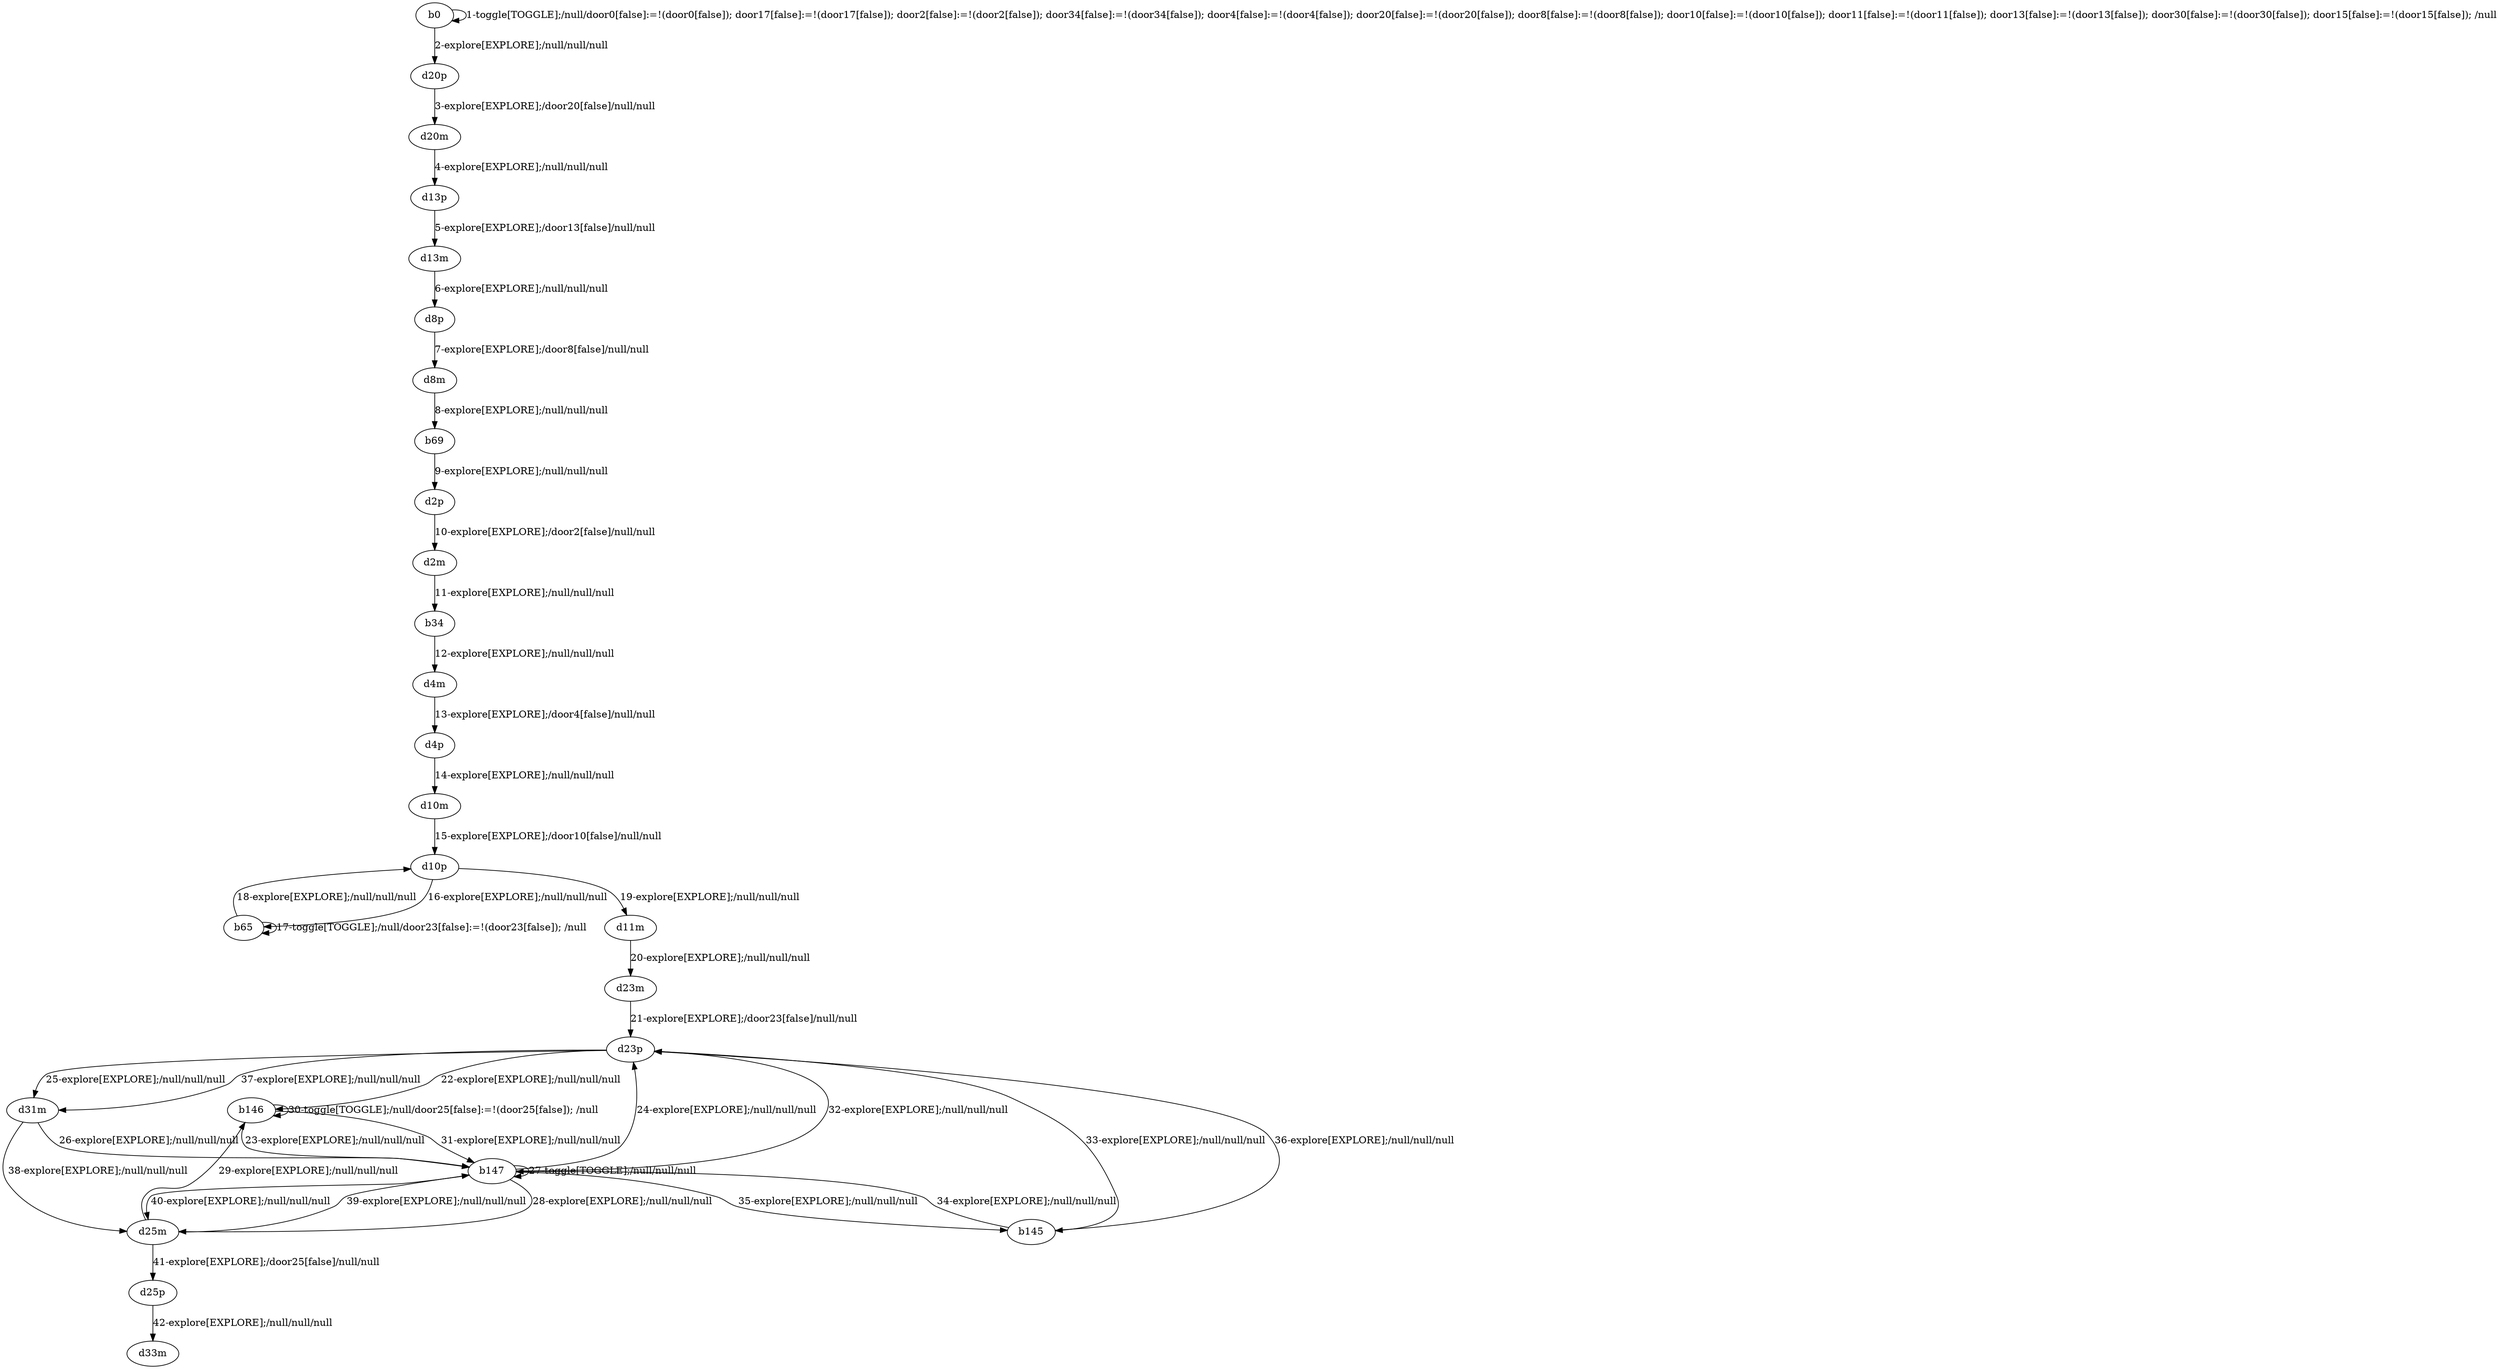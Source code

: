 # Total number of goals covered by this test: 5
# b145 --> b147
# b146 --> b146
# d25m --> d25p
# d25p --> d33m
# d31m --> d25m

digraph g {
"b0" -> "b0" [label = "1-toggle[TOGGLE];/null/door0[false]:=!(door0[false]); door17[false]:=!(door17[false]); door2[false]:=!(door2[false]); door34[false]:=!(door34[false]); door4[false]:=!(door4[false]); door20[false]:=!(door20[false]); door8[false]:=!(door8[false]); door10[false]:=!(door10[false]); door11[false]:=!(door11[false]); door13[false]:=!(door13[false]); door30[false]:=!(door30[false]); door15[false]:=!(door15[false]); /null"];
"b0" -> "d20p" [label = "2-explore[EXPLORE];/null/null/null"];
"d20p" -> "d20m" [label = "3-explore[EXPLORE];/door20[false]/null/null"];
"d20m" -> "d13p" [label = "4-explore[EXPLORE];/null/null/null"];
"d13p" -> "d13m" [label = "5-explore[EXPLORE];/door13[false]/null/null"];
"d13m" -> "d8p" [label = "6-explore[EXPLORE];/null/null/null"];
"d8p" -> "d8m" [label = "7-explore[EXPLORE];/door8[false]/null/null"];
"d8m" -> "b69" [label = "8-explore[EXPLORE];/null/null/null"];
"b69" -> "d2p" [label = "9-explore[EXPLORE];/null/null/null"];
"d2p" -> "d2m" [label = "10-explore[EXPLORE];/door2[false]/null/null"];
"d2m" -> "b34" [label = "11-explore[EXPLORE];/null/null/null"];
"b34" -> "d4m" [label = "12-explore[EXPLORE];/null/null/null"];
"d4m" -> "d4p" [label = "13-explore[EXPLORE];/door4[false]/null/null"];
"d4p" -> "d10m" [label = "14-explore[EXPLORE];/null/null/null"];
"d10m" -> "d10p" [label = "15-explore[EXPLORE];/door10[false]/null/null"];
"d10p" -> "b65" [label = "16-explore[EXPLORE];/null/null/null"];
"b65" -> "b65" [label = "17-toggle[TOGGLE];/null/door23[false]:=!(door23[false]); /null"];
"b65" -> "d10p" [label = "18-explore[EXPLORE];/null/null/null"];
"d10p" -> "d11m" [label = "19-explore[EXPLORE];/null/null/null"];
"d11m" -> "d23m" [label = "20-explore[EXPLORE];/null/null/null"];
"d23m" -> "d23p" [label = "21-explore[EXPLORE];/door23[false]/null/null"];
"d23p" -> "b146" [label = "22-explore[EXPLORE];/null/null/null"];
"b146" -> "b147" [label = "23-explore[EXPLORE];/null/null/null"];
"b147" -> "d23p" [label = "24-explore[EXPLORE];/null/null/null"];
"d23p" -> "d31m" [label = "25-explore[EXPLORE];/null/null/null"];
"d31m" -> "b147" [label = "26-explore[EXPLORE];/null/null/null"];
"b147" -> "b147" [label = "27-toggle[TOGGLE];/null/null/null"];
"b147" -> "d25m" [label = "28-explore[EXPLORE];/null/null/null"];
"d25m" -> "b146" [label = "29-explore[EXPLORE];/null/null/null"];
"b146" -> "b146" [label = "30-toggle[TOGGLE];/null/door25[false]:=!(door25[false]); /null"];
"b146" -> "b147" [label = "31-explore[EXPLORE];/null/null/null"];
"b147" -> "d23p" [label = "32-explore[EXPLORE];/null/null/null"];
"d23p" -> "b145" [label = "33-explore[EXPLORE];/null/null/null"];
"b145" -> "b147" [label = "34-explore[EXPLORE];/null/null/null"];
"b147" -> "b145" [label = "35-explore[EXPLORE];/null/null/null"];
"b145" -> "d23p" [label = "36-explore[EXPLORE];/null/null/null"];
"d23p" -> "d31m" [label = "37-explore[EXPLORE];/null/null/null"];
"d31m" -> "d25m" [label = "38-explore[EXPLORE];/null/null/null"];
"d25m" -> "b147" [label = "39-explore[EXPLORE];/null/null/null"];
"b147" -> "d25m" [label = "40-explore[EXPLORE];/null/null/null"];
"d25m" -> "d25p" [label = "41-explore[EXPLORE];/door25[false]/null/null"];
"d25p" -> "d33m" [label = "42-explore[EXPLORE];/null/null/null"];
}
